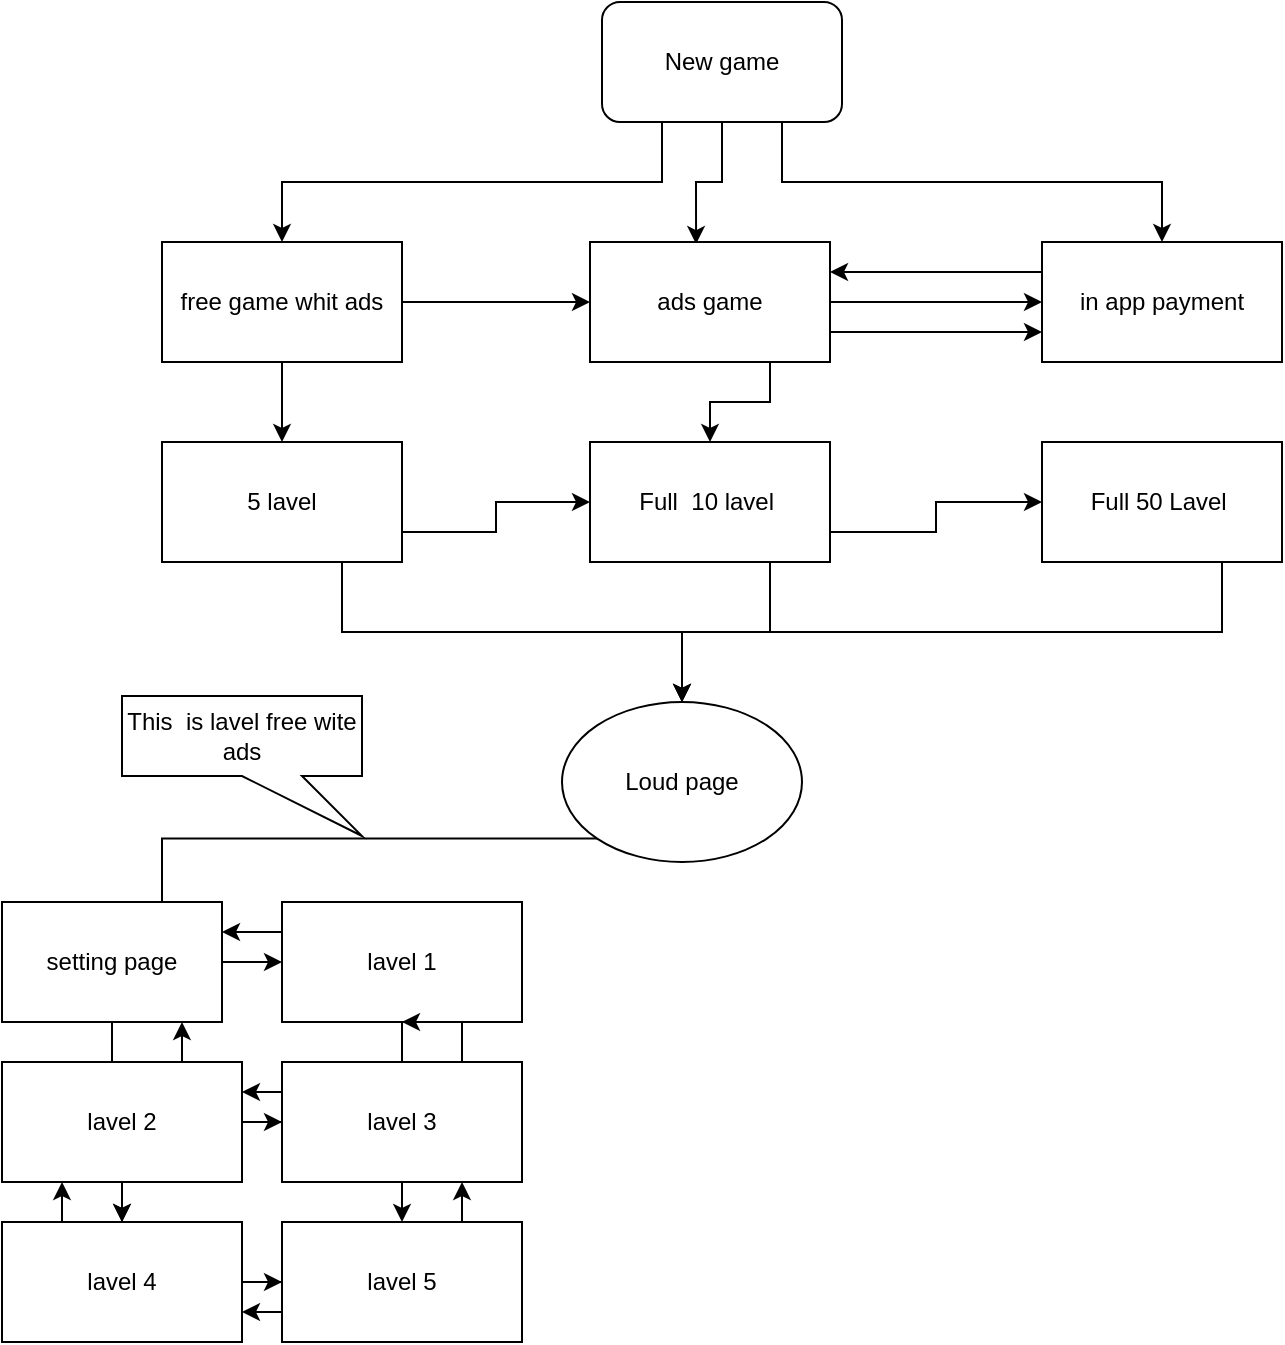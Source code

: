 <mxfile version="13.7.9" type="github">
  <diagram id="wZ3wbjTs6ZtX49v0vLhj" name="Page-1">
    <mxGraphModel dx="1422" dy="745" grid="1" gridSize="10" guides="1" tooltips="1" connect="1" arrows="1" fold="1" page="1" pageScale="1" pageWidth="827" pageHeight="1169" math="0" shadow="0">
      <root>
        <mxCell id="0" />
        <mxCell id="1" parent="0" />
        <mxCell id="BQuWt1s3lLCehnd0i9sk-7" style="edgeStyle=orthogonalEdgeStyle;rounded=0;orthogonalLoop=1;jettySize=auto;html=1;exitX=0.25;exitY=1;exitDx=0;exitDy=0;entryX=0.5;entryY=0;entryDx=0;entryDy=0;" edge="1" parent="1" source="BQuWt1s3lLCehnd0i9sk-4" target="BQuWt1s3lLCehnd0i9sk-5">
          <mxGeometry relative="1" as="geometry" />
        </mxCell>
        <mxCell id="BQuWt1s3lLCehnd0i9sk-8" style="edgeStyle=orthogonalEdgeStyle;rounded=0;orthogonalLoop=1;jettySize=auto;html=1;exitX=0.5;exitY=1;exitDx=0;exitDy=0;entryX=0.442;entryY=0.017;entryDx=0;entryDy=0;entryPerimeter=0;" edge="1" parent="1" source="BQuWt1s3lLCehnd0i9sk-4" target="BQuWt1s3lLCehnd0i9sk-6">
          <mxGeometry relative="1" as="geometry" />
        </mxCell>
        <mxCell id="BQuWt1s3lLCehnd0i9sk-10" style="edgeStyle=orthogonalEdgeStyle;rounded=0;orthogonalLoop=1;jettySize=auto;html=1;exitX=0.75;exitY=1;exitDx=0;exitDy=0;entryX=0.5;entryY=0;entryDx=0;entryDy=0;" edge="1" parent="1" source="BQuWt1s3lLCehnd0i9sk-4" target="BQuWt1s3lLCehnd0i9sk-9">
          <mxGeometry relative="1" as="geometry" />
        </mxCell>
        <mxCell id="BQuWt1s3lLCehnd0i9sk-4" value="New game" style="rounded=1;whiteSpace=wrap;html=1;" vertex="1" parent="1">
          <mxGeometry x="360" y="10" width="120" height="60" as="geometry" />
        </mxCell>
        <mxCell id="BQuWt1s3lLCehnd0i9sk-14" style="edgeStyle=orthogonalEdgeStyle;rounded=0;orthogonalLoop=1;jettySize=auto;html=1;exitX=0.5;exitY=1;exitDx=0;exitDy=0;" edge="1" parent="1" source="BQuWt1s3lLCehnd0i9sk-5" target="BQuWt1s3lLCehnd0i9sk-11">
          <mxGeometry relative="1" as="geometry" />
        </mxCell>
        <mxCell id="BQuWt1s3lLCehnd0i9sk-15" style="edgeStyle=orthogonalEdgeStyle;rounded=0;orthogonalLoop=1;jettySize=auto;html=1;exitX=1;exitY=0.5;exitDx=0;exitDy=0;entryX=0;entryY=0.5;entryDx=0;entryDy=0;" edge="1" parent="1" source="BQuWt1s3lLCehnd0i9sk-5" target="BQuWt1s3lLCehnd0i9sk-6">
          <mxGeometry relative="1" as="geometry" />
        </mxCell>
        <mxCell id="BQuWt1s3lLCehnd0i9sk-5" value="free game whit ads" style="rounded=0;whiteSpace=wrap;html=1;" vertex="1" parent="1">
          <mxGeometry x="140" y="130" width="120" height="60" as="geometry" />
        </mxCell>
        <mxCell id="BQuWt1s3lLCehnd0i9sk-16" style="edgeStyle=orthogonalEdgeStyle;rounded=0;orthogonalLoop=1;jettySize=auto;html=1;exitX=1;exitY=0.5;exitDx=0;exitDy=0;" edge="1" parent="1" source="BQuWt1s3lLCehnd0i9sk-6" target="BQuWt1s3lLCehnd0i9sk-9">
          <mxGeometry relative="1" as="geometry" />
        </mxCell>
        <mxCell id="BQuWt1s3lLCehnd0i9sk-18" style="edgeStyle=orthogonalEdgeStyle;rounded=0;orthogonalLoop=1;jettySize=auto;html=1;exitX=1;exitY=0.75;exitDx=0;exitDy=0;entryX=0;entryY=0.75;entryDx=0;entryDy=0;" edge="1" parent="1" source="BQuWt1s3lLCehnd0i9sk-6" target="BQuWt1s3lLCehnd0i9sk-9">
          <mxGeometry relative="1" as="geometry" />
        </mxCell>
        <mxCell id="BQuWt1s3lLCehnd0i9sk-21" style="edgeStyle=orthogonalEdgeStyle;rounded=0;orthogonalLoop=1;jettySize=auto;html=1;exitX=0.75;exitY=1;exitDx=0;exitDy=0;entryX=0.5;entryY=0;entryDx=0;entryDy=0;" edge="1" parent="1" source="BQuWt1s3lLCehnd0i9sk-6" target="BQuWt1s3lLCehnd0i9sk-12">
          <mxGeometry relative="1" as="geometry" />
        </mxCell>
        <mxCell id="BQuWt1s3lLCehnd0i9sk-6" value="ads game" style="rounded=0;whiteSpace=wrap;html=1;" vertex="1" parent="1">
          <mxGeometry x="354" y="130" width="120" height="60" as="geometry" />
        </mxCell>
        <mxCell id="BQuWt1s3lLCehnd0i9sk-19" style="edgeStyle=orthogonalEdgeStyle;rounded=0;orthogonalLoop=1;jettySize=auto;html=1;exitX=0;exitY=0.25;exitDx=0;exitDy=0;entryX=1;entryY=0.25;entryDx=0;entryDy=0;" edge="1" parent="1" source="BQuWt1s3lLCehnd0i9sk-9" target="BQuWt1s3lLCehnd0i9sk-6">
          <mxGeometry relative="1" as="geometry" />
        </mxCell>
        <mxCell id="BQuWt1s3lLCehnd0i9sk-9" value="in app payment" style="rounded=0;whiteSpace=wrap;html=1;" vertex="1" parent="1">
          <mxGeometry x="580" y="130" width="120" height="60" as="geometry" />
        </mxCell>
        <mxCell id="BQuWt1s3lLCehnd0i9sk-20" style="edgeStyle=orthogonalEdgeStyle;rounded=0;orthogonalLoop=1;jettySize=auto;html=1;exitX=1;exitY=0.75;exitDx=0;exitDy=0;entryX=0;entryY=0.5;entryDx=0;entryDy=0;" edge="1" parent="1" source="BQuWt1s3lLCehnd0i9sk-11" target="BQuWt1s3lLCehnd0i9sk-12">
          <mxGeometry relative="1" as="geometry" />
        </mxCell>
        <mxCell id="BQuWt1s3lLCehnd0i9sk-24" style="edgeStyle=orthogonalEdgeStyle;rounded=0;orthogonalLoop=1;jettySize=auto;html=1;exitX=0.75;exitY=1;exitDx=0;exitDy=0;" edge="1" parent="1" source="BQuWt1s3lLCehnd0i9sk-11" target="BQuWt1s3lLCehnd0i9sk-23">
          <mxGeometry relative="1" as="geometry" />
        </mxCell>
        <mxCell id="BQuWt1s3lLCehnd0i9sk-11" value="5 lavel" style="rounded=0;whiteSpace=wrap;html=1;" vertex="1" parent="1">
          <mxGeometry x="140" y="230" width="120" height="60" as="geometry" />
        </mxCell>
        <mxCell id="BQuWt1s3lLCehnd0i9sk-22" style="edgeStyle=orthogonalEdgeStyle;rounded=0;orthogonalLoop=1;jettySize=auto;html=1;exitX=1;exitY=0.75;exitDx=0;exitDy=0;entryX=0;entryY=0.5;entryDx=0;entryDy=0;" edge="1" parent="1" source="BQuWt1s3lLCehnd0i9sk-12" target="BQuWt1s3lLCehnd0i9sk-13">
          <mxGeometry relative="1" as="geometry" />
        </mxCell>
        <mxCell id="BQuWt1s3lLCehnd0i9sk-25" style="edgeStyle=orthogonalEdgeStyle;rounded=0;orthogonalLoop=1;jettySize=auto;html=1;exitX=0.75;exitY=1;exitDx=0;exitDy=0;entryX=0.5;entryY=0;entryDx=0;entryDy=0;" edge="1" parent="1" source="BQuWt1s3lLCehnd0i9sk-12" target="BQuWt1s3lLCehnd0i9sk-23">
          <mxGeometry relative="1" as="geometry" />
        </mxCell>
        <mxCell id="BQuWt1s3lLCehnd0i9sk-12" value="Full&amp;nbsp; 10 lavel&amp;nbsp;" style="rounded=0;whiteSpace=wrap;html=1;" vertex="1" parent="1">
          <mxGeometry x="354" y="230" width="120" height="60" as="geometry" />
        </mxCell>
        <mxCell id="BQuWt1s3lLCehnd0i9sk-26" style="edgeStyle=orthogonalEdgeStyle;rounded=0;orthogonalLoop=1;jettySize=auto;html=1;exitX=0.75;exitY=1;exitDx=0;exitDy=0;entryX=0.5;entryY=0;entryDx=0;entryDy=0;" edge="1" parent="1" source="BQuWt1s3lLCehnd0i9sk-13" target="BQuWt1s3lLCehnd0i9sk-23">
          <mxGeometry relative="1" as="geometry" />
        </mxCell>
        <mxCell id="BQuWt1s3lLCehnd0i9sk-13" value="Full 50 Lavel&amp;nbsp;" style="rounded=0;whiteSpace=wrap;html=1;" vertex="1" parent="1">
          <mxGeometry x="580" y="230" width="120" height="60" as="geometry" />
        </mxCell>
        <mxCell id="BQuWt1s3lLCehnd0i9sk-28" style="edgeStyle=orthogonalEdgeStyle;rounded=0;orthogonalLoop=1;jettySize=auto;html=1;exitX=0;exitY=1;exitDx=0;exitDy=0;entryX=0.5;entryY=0;entryDx=0;entryDy=0;" edge="1" parent="1" source="BQuWt1s3lLCehnd0i9sk-23" target="BQuWt1s3lLCehnd0i9sk-27">
          <mxGeometry relative="1" as="geometry">
            <mxPoint x="140" y="428" as="targetPoint" />
            <Array as="points">
              <mxPoint x="140" y="428" />
              <mxPoint x="140" y="500" />
            </Array>
          </mxGeometry>
        </mxCell>
        <mxCell id="BQuWt1s3lLCehnd0i9sk-23" value="Loud page" style="ellipse;whiteSpace=wrap;html=1;" vertex="1" parent="1">
          <mxGeometry x="340" y="360" width="120" height="80" as="geometry" />
        </mxCell>
        <mxCell id="BQuWt1s3lLCehnd0i9sk-34" value="" style="edgeStyle=orthogonalEdgeStyle;rounded=0;orthogonalLoop=1;jettySize=auto;html=1;" edge="1" parent="1" source="BQuWt1s3lLCehnd0i9sk-27" target="BQuWt1s3lLCehnd0i9sk-29">
          <mxGeometry relative="1" as="geometry" />
        </mxCell>
        <mxCell id="BQuWt1s3lLCehnd0i9sk-39" value="" style="edgeStyle=orthogonalEdgeStyle;rounded=0;orthogonalLoop=1;jettySize=auto;html=1;" edge="1" parent="1" source="BQuWt1s3lLCehnd0i9sk-27" target="BQuWt1s3lLCehnd0i9sk-32">
          <mxGeometry relative="1" as="geometry" />
        </mxCell>
        <mxCell id="BQuWt1s3lLCehnd0i9sk-27" value="setting page" style="rounded=0;whiteSpace=wrap;html=1;" vertex="1" parent="1">
          <mxGeometry x="60" y="460" width="110" height="60" as="geometry" />
        </mxCell>
        <mxCell id="BQuWt1s3lLCehnd0i9sk-35" value="" style="edgeStyle=orthogonalEdgeStyle;rounded=0;orthogonalLoop=1;jettySize=auto;html=1;" edge="1" parent="1" source="BQuWt1s3lLCehnd0i9sk-29" target="BQuWt1s3lLCehnd0i9sk-33">
          <mxGeometry relative="1" as="geometry" />
        </mxCell>
        <mxCell id="BQuWt1s3lLCehnd0i9sk-46" style="edgeStyle=orthogonalEdgeStyle;rounded=0;orthogonalLoop=1;jettySize=auto;html=1;exitX=0;exitY=0.25;exitDx=0;exitDy=0;entryX=1;entryY=0.25;entryDx=0;entryDy=0;" edge="1" parent="1" source="BQuWt1s3lLCehnd0i9sk-29" target="BQuWt1s3lLCehnd0i9sk-27">
          <mxGeometry relative="1" as="geometry" />
        </mxCell>
        <mxCell id="BQuWt1s3lLCehnd0i9sk-29" value="lavel 1" style="rounded=0;whiteSpace=wrap;html=1;" vertex="1" parent="1">
          <mxGeometry x="200" y="460" width="120" height="60" as="geometry" />
        </mxCell>
        <mxCell id="BQuWt1s3lLCehnd0i9sk-36" value="" style="edgeStyle=orthogonalEdgeStyle;rounded=0;orthogonalLoop=1;jettySize=auto;html=1;" edge="1" parent="1" source="BQuWt1s3lLCehnd0i9sk-30" target="BQuWt1s3lLCehnd0i9sk-31">
          <mxGeometry relative="1" as="geometry" />
        </mxCell>
        <mxCell id="BQuWt1s3lLCehnd0i9sk-38" value="" style="edgeStyle=orthogonalEdgeStyle;rounded=0;orthogonalLoop=1;jettySize=auto;html=1;" edge="1" parent="1" source="BQuWt1s3lLCehnd0i9sk-30" target="BQuWt1s3lLCehnd0i9sk-32">
          <mxGeometry relative="1" as="geometry" />
        </mxCell>
        <mxCell id="BQuWt1s3lLCehnd0i9sk-42" style="edgeStyle=orthogonalEdgeStyle;rounded=0;orthogonalLoop=1;jettySize=auto;html=1;exitX=0.75;exitY=0;exitDx=0;exitDy=0;entryX=0.818;entryY=1;entryDx=0;entryDy=0;entryPerimeter=0;" edge="1" parent="1" source="BQuWt1s3lLCehnd0i9sk-30" target="BQuWt1s3lLCehnd0i9sk-27">
          <mxGeometry relative="1" as="geometry" />
        </mxCell>
        <mxCell id="BQuWt1s3lLCehnd0i9sk-30" value="lavel 2" style="rounded=0;whiteSpace=wrap;html=1;" vertex="1" parent="1">
          <mxGeometry x="60" y="540" width="120" height="60" as="geometry" />
        </mxCell>
        <mxCell id="BQuWt1s3lLCehnd0i9sk-40" style="edgeStyle=orthogonalEdgeStyle;rounded=0;orthogonalLoop=1;jettySize=auto;html=1;exitX=0;exitY=0.25;exitDx=0;exitDy=0;entryX=1;entryY=0.25;entryDx=0;entryDy=0;" edge="1" parent="1" source="BQuWt1s3lLCehnd0i9sk-31" target="BQuWt1s3lLCehnd0i9sk-30">
          <mxGeometry relative="1" as="geometry" />
        </mxCell>
        <mxCell id="BQuWt1s3lLCehnd0i9sk-41" style="edgeStyle=orthogonalEdgeStyle;rounded=0;orthogonalLoop=1;jettySize=auto;html=1;exitX=0.75;exitY=0;exitDx=0;exitDy=0;" edge="1" parent="1" source="BQuWt1s3lLCehnd0i9sk-31" target="BQuWt1s3lLCehnd0i9sk-29">
          <mxGeometry relative="1" as="geometry" />
        </mxCell>
        <mxCell id="BQuWt1s3lLCehnd0i9sk-31" value="lavel 3" style="rounded=0;whiteSpace=wrap;html=1;" vertex="1" parent="1">
          <mxGeometry x="200" y="540" width="120" height="60" as="geometry" />
        </mxCell>
        <mxCell id="BQuWt1s3lLCehnd0i9sk-37" value="" style="edgeStyle=orthogonalEdgeStyle;rounded=0;orthogonalLoop=1;jettySize=auto;html=1;" edge="1" parent="1" source="BQuWt1s3lLCehnd0i9sk-32" target="BQuWt1s3lLCehnd0i9sk-33">
          <mxGeometry relative="1" as="geometry" />
        </mxCell>
        <mxCell id="BQuWt1s3lLCehnd0i9sk-43" style="edgeStyle=orthogonalEdgeStyle;rounded=0;orthogonalLoop=1;jettySize=auto;html=1;exitX=0.25;exitY=0;exitDx=0;exitDy=0;entryX=0.25;entryY=1;entryDx=0;entryDy=0;" edge="1" parent="1" source="BQuWt1s3lLCehnd0i9sk-32" target="BQuWt1s3lLCehnd0i9sk-30">
          <mxGeometry relative="1" as="geometry" />
        </mxCell>
        <mxCell id="BQuWt1s3lLCehnd0i9sk-32" value="lavel 4" style="rounded=0;whiteSpace=wrap;html=1;" vertex="1" parent="1">
          <mxGeometry x="60" y="620" width="120" height="60" as="geometry" />
        </mxCell>
        <mxCell id="BQuWt1s3lLCehnd0i9sk-44" style="edgeStyle=orthogonalEdgeStyle;rounded=0;orthogonalLoop=1;jettySize=auto;html=1;exitX=0.75;exitY=0;exitDx=0;exitDy=0;entryX=0.75;entryY=1;entryDx=0;entryDy=0;" edge="1" parent="1" source="BQuWt1s3lLCehnd0i9sk-33" target="BQuWt1s3lLCehnd0i9sk-31">
          <mxGeometry relative="1" as="geometry" />
        </mxCell>
        <mxCell id="BQuWt1s3lLCehnd0i9sk-45" style="edgeStyle=orthogonalEdgeStyle;rounded=0;orthogonalLoop=1;jettySize=auto;html=1;exitX=0;exitY=0.75;exitDx=0;exitDy=0;entryX=1;entryY=0.75;entryDx=0;entryDy=0;" edge="1" parent="1" source="BQuWt1s3lLCehnd0i9sk-33" target="BQuWt1s3lLCehnd0i9sk-32">
          <mxGeometry relative="1" as="geometry" />
        </mxCell>
        <mxCell id="BQuWt1s3lLCehnd0i9sk-33" value="lavel 5" style="rounded=0;whiteSpace=wrap;html=1;" vertex="1" parent="1">
          <mxGeometry x="200" y="620" width="120" height="60" as="geometry" />
        </mxCell>
        <mxCell id="BQuWt1s3lLCehnd0i9sk-49" value="This&amp;nbsp; is lavel free wite ads" style="shape=callout;whiteSpace=wrap;html=1;perimeter=calloutPerimeter;base=30;position2=1;" vertex="1" parent="1">
          <mxGeometry x="120" y="357" width="120" height="70" as="geometry" />
        </mxCell>
      </root>
    </mxGraphModel>
  </diagram>
</mxfile>
